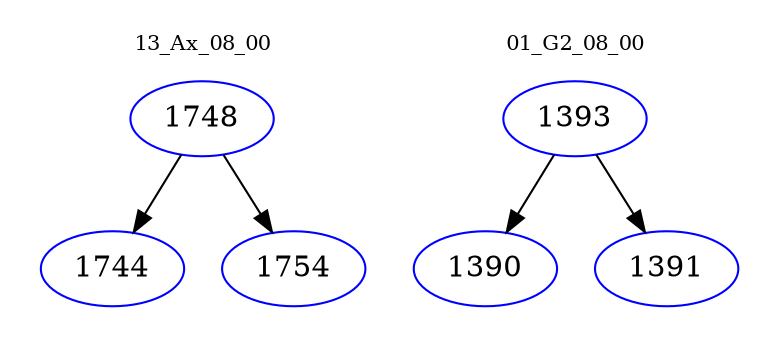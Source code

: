 digraph{
subgraph cluster_0 {
color = white
label = "13_Ax_08_00";
fontsize=10;
T0_1748 [label="1748", color="blue"]
T0_1748 -> T0_1744 [color="black"]
T0_1744 [label="1744", color="blue"]
T0_1748 -> T0_1754 [color="black"]
T0_1754 [label="1754", color="blue"]
}
subgraph cluster_1 {
color = white
label = "01_G2_08_00";
fontsize=10;
T1_1393 [label="1393", color="blue"]
T1_1393 -> T1_1390 [color="black"]
T1_1390 [label="1390", color="blue"]
T1_1393 -> T1_1391 [color="black"]
T1_1391 [label="1391", color="blue"]
}
}
